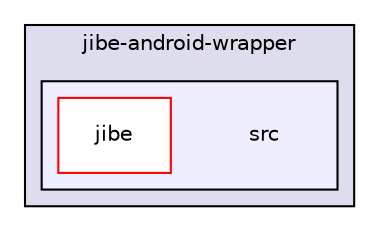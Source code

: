 digraph "/Users/marco/UnityProjects/Android/Jibe/git/unity-plugin/jibe-android-wrapper/src" {
  compound=true
  node [ fontsize="10", fontname="Helvetica"];
  edge [ labelfontsize="10", labelfontname="Helvetica"];
  subgraph clusterdir_401fd574543acd2f391b7d3cd5c83646 {
    graph [ bgcolor="#ddddee", pencolor="black", label="jibe-android-wrapper" fontname="Helvetica", fontsize="10", URL="dir_401fd574543acd2f391b7d3cd5c83646.html"]
  subgraph clusterdir_dc0537b10badfe85956c61d1ef9c7751 {
    graph [ bgcolor="#eeeeff", pencolor="black", label="" URL="dir_dc0537b10badfe85956c61d1ef9c7751.html"];
    dir_dc0537b10badfe85956c61d1ef9c7751 [shape=plaintext label="src"];
    dir_719f803e06cc9c6cfbc6cf48160b3383 [shape=box label="jibe" color="red" fillcolor="white" style="filled" URL="dir_719f803e06cc9c6cfbc6cf48160b3383.html"];
  }
  }
}
